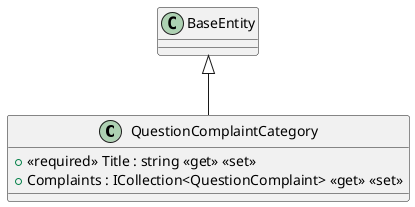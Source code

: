 @startuml
class QuestionComplaintCategory {
    + <<required>> Title : string <<get>> <<set>>
    + Complaints : ICollection<QuestionComplaint> <<get>> <<set>>
}
BaseEntity <|-- QuestionComplaintCategory
@enduml
